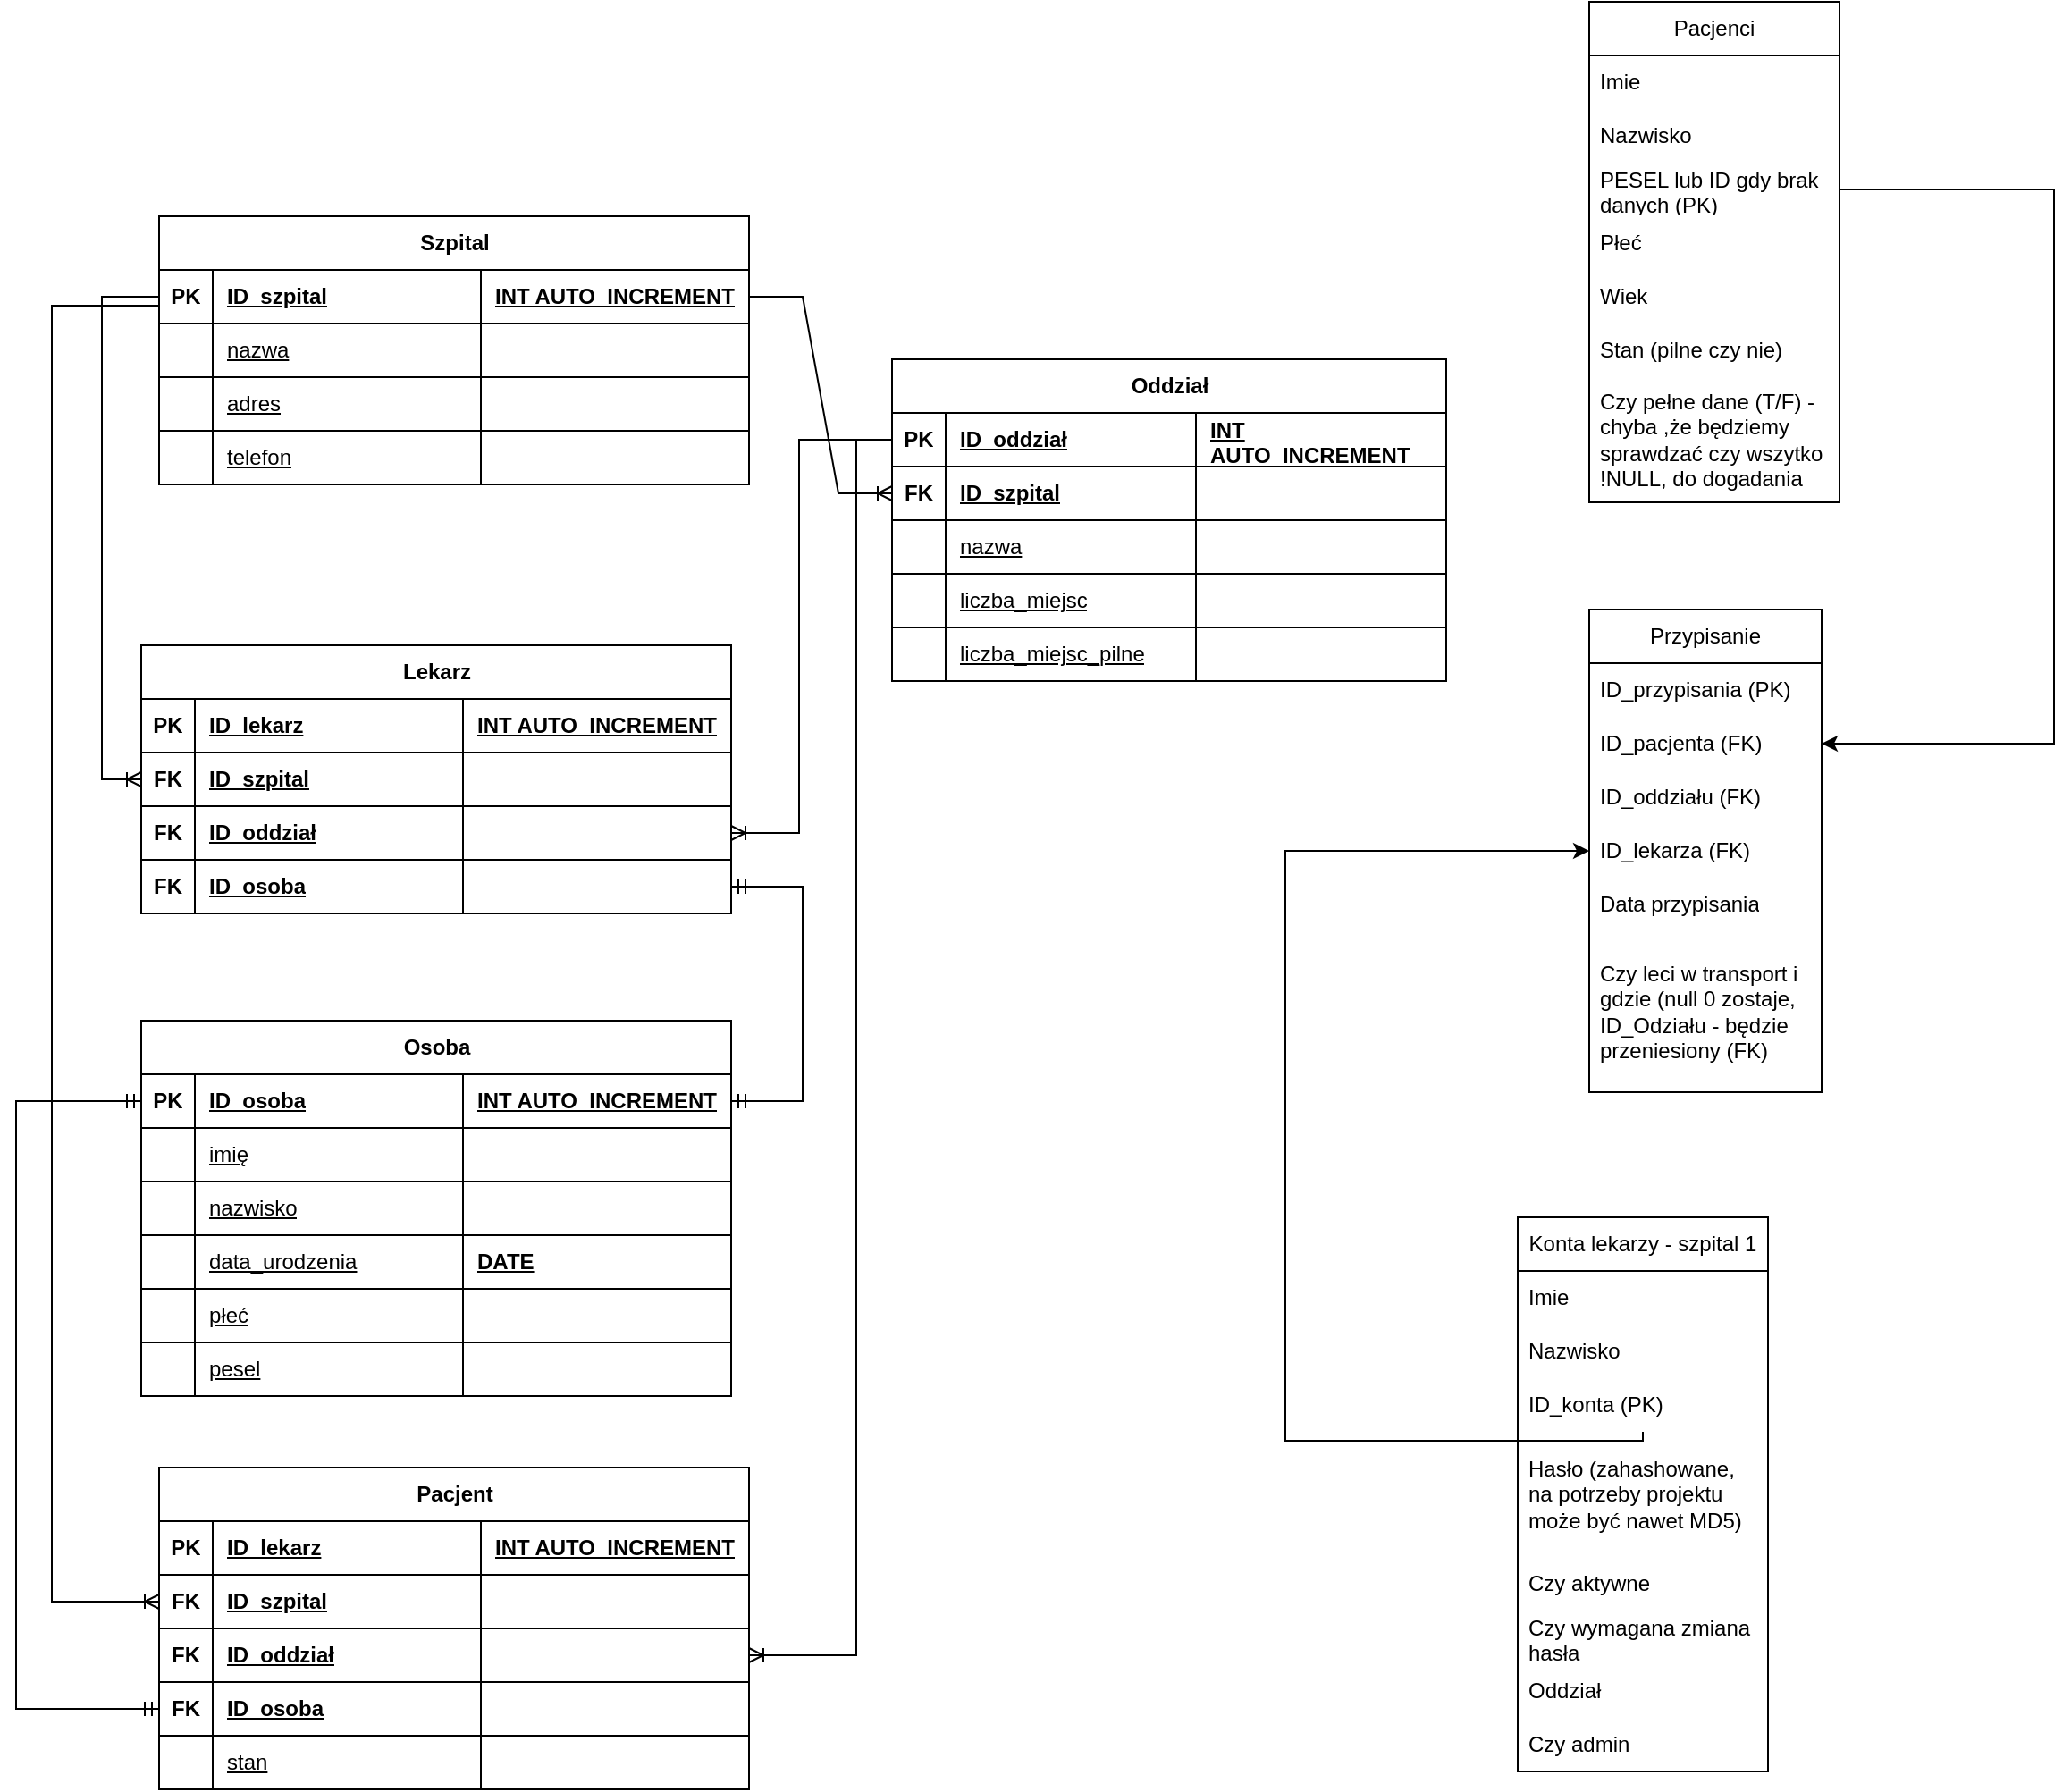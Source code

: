 <mxfile version="26.0.16">
  <diagram id="C5RBs43oDa-KdzZeNtuy" name="Page-1">
    <mxGraphModel dx="1434" dy="831" grid="1" gridSize="10" guides="1" tooltips="1" connect="1" arrows="1" fold="1" page="1" pageScale="1" pageWidth="827" pageHeight="1169" math="0" shadow="0">
      <root>
        <mxCell id="WIyWlLk6GJQsqaUBKTNV-0" />
        <mxCell id="WIyWlLk6GJQsqaUBKTNV-1" parent="WIyWlLk6GJQsqaUBKTNV-0" />
        <mxCell id="dNCaiUZg8tKOGA7s9zPu-47" value="Pacjenci" style="swimlane;fontStyle=0;childLayout=stackLayout;horizontal=1;startSize=30;horizontalStack=0;resizeParent=1;resizeParentMax=0;resizeLast=0;collapsible=1;marginBottom=0;whiteSpace=wrap;html=1;" parent="WIyWlLk6GJQsqaUBKTNV-1" vertex="1">
          <mxGeometry x="1060" y="70" width="140" height="280" as="geometry" />
        </mxCell>
        <mxCell id="dNCaiUZg8tKOGA7s9zPu-48" value="Imie" style="text;strokeColor=none;fillColor=none;align=left;verticalAlign=middle;spacingLeft=4;spacingRight=4;overflow=hidden;points=[[0,0.5],[1,0.5]];portConstraint=eastwest;rotatable=0;whiteSpace=wrap;html=1;" parent="dNCaiUZg8tKOGA7s9zPu-47" vertex="1">
          <mxGeometry y="30" width="140" height="30" as="geometry" />
        </mxCell>
        <mxCell id="dNCaiUZg8tKOGA7s9zPu-49" value="Nazwisko" style="text;strokeColor=none;fillColor=none;align=left;verticalAlign=middle;spacingLeft=4;spacingRight=4;overflow=hidden;points=[[0,0.5],[1,0.5]];portConstraint=eastwest;rotatable=0;whiteSpace=wrap;html=1;" parent="dNCaiUZg8tKOGA7s9zPu-47" vertex="1">
          <mxGeometry y="60" width="140" height="30" as="geometry" />
        </mxCell>
        <mxCell id="dNCaiUZg8tKOGA7s9zPu-50" value="PESEL lub ID gdy brak danych (PK)" style="text;strokeColor=none;fillColor=none;align=left;verticalAlign=middle;spacingLeft=4;spacingRight=4;overflow=hidden;points=[[0,0.5],[1,0.5]];portConstraint=eastwest;rotatable=0;whiteSpace=wrap;html=1;" parent="dNCaiUZg8tKOGA7s9zPu-47" vertex="1">
          <mxGeometry y="90" width="140" height="30" as="geometry" />
        </mxCell>
        <mxCell id="dNCaiUZg8tKOGA7s9zPu-55" value="Płeć" style="text;strokeColor=none;fillColor=none;align=left;verticalAlign=middle;spacingLeft=4;spacingRight=4;overflow=hidden;points=[[0,0.5],[1,0.5]];portConstraint=eastwest;rotatable=0;whiteSpace=wrap;html=1;" parent="dNCaiUZg8tKOGA7s9zPu-47" vertex="1">
          <mxGeometry y="120" width="140" height="30" as="geometry" />
        </mxCell>
        <mxCell id="dNCaiUZg8tKOGA7s9zPu-52" value="Wiek" style="text;strokeColor=none;fillColor=none;align=left;verticalAlign=middle;spacingLeft=4;spacingRight=4;overflow=hidden;points=[[0,0.5],[1,0.5]];portConstraint=eastwest;rotatable=0;whiteSpace=wrap;html=1;" parent="dNCaiUZg8tKOGA7s9zPu-47" vertex="1">
          <mxGeometry y="150" width="140" height="30" as="geometry" />
        </mxCell>
        <mxCell id="dNCaiUZg8tKOGA7s9zPu-51" value="Stan (pilne czy nie)" style="text;strokeColor=none;fillColor=none;align=left;verticalAlign=middle;spacingLeft=4;spacingRight=4;overflow=hidden;points=[[0,0.5],[1,0.5]];portConstraint=eastwest;rotatable=0;whiteSpace=wrap;html=1;" parent="dNCaiUZg8tKOGA7s9zPu-47" vertex="1">
          <mxGeometry y="180" width="140" height="30" as="geometry" />
        </mxCell>
        <mxCell id="dNCaiUZg8tKOGA7s9zPu-57" value="Czy pełne dane (T/F) - chyba ,że będziemy sprawdzać czy wszytko !NULL, do dogadania" style="text;strokeColor=none;fillColor=none;align=left;verticalAlign=middle;spacingLeft=4;spacingRight=4;overflow=hidden;points=[[0,0.5],[1,0.5]];portConstraint=eastwest;rotatable=0;whiteSpace=wrap;html=1;" parent="dNCaiUZg8tKOGA7s9zPu-47" vertex="1">
          <mxGeometry y="210" width="140" height="70" as="geometry" />
        </mxCell>
        <mxCell id="dNCaiUZg8tKOGA7s9zPu-78" value="Konta lekarzy - szpital 1" style="swimlane;fontStyle=0;childLayout=stackLayout;horizontal=1;startSize=30;horizontalStack=0;resizeParent=1;resizeParentMax=0;resizeLast=0;collapsible=1;marginBottom=0;whiteSpace=wrap;html=1;" parent="WIyWlLk6GJQsqaUBKTNV-1" vertex="1">
          <mxGeometry x="1020" y="750" width="140" height="310" as="geometry" />
        </mxCell>
        <mxCell id="dNCaiUZg8tKOGA7s9zPu-79" value="Imie" style="text;strokeColor=none;fillColor=none;align=left;verticalAlign=middle;spacingLeft=4;spacingRight=4;overflow=hidden;points=[[0,0.5],[1,0.5]];portConstraint=eastwest;rotatable=0;whiteSpace=wrap;html=1;" parent="dNCaiUZg8tKOGA7s9zPu-78" vertex="1">
          <mxGeometry y="30" width="140" height="30" as="geometry" />
        </mxCell>
        <mxCell id="dNCaiUZg8tKOGA7s9zPu-80" value="Nazwisko" style="text;strokeColor=none;fillColor=none;align=left;verticalAlign=middle;spacingLeft=4;spacingRight=4;overflow=hidden;points=[[0,0.5],[1,0.5]];portConstraint=eastwest;rotatable=0;whiteSpace=wrap;html=1;" parent="dNCaiUZg8tKOGA7s9zPu-78" vertex="1">
          <mxGeometry y="60" width="140" height="30" as="geometry" />
        </mxCell>
        <mxCell id="dNCaiUZg8tKOGA7s9zPu-81" value="ID_konta (PK)" style="text;strokeColor=none;fillColor=none;align=left;verticalAlign=middle;spacingLeft=4;spacingRight=4;overflow=hidden;points=[[0,0.5],[1,0.5]];portConstraint=eastwest;rotatable=0;whiteSpace=wrap;html=1;" parent="dNCaiUZg8tKOGA7s9zPu-78" vertex="1">
          <mxGeometry y="90" width="140" height="30" as="geometry" />
        </mxCell>
        <mxCell id="dNCaiUZg8tKOGA7s9zPu-82" value="Hasło (zahashowane, na potrzeby projektu może być nawet MD5)" style="text;strokeColor=none;fillColor=none;align=left;verticalAlign=middle;spacingLeft=4;spacingRight=4;overflow=hidden;points=[[0,0.5],[1,0.5]];portConstraint=eastwest;rotatable=0;whiteSpace=wrap;html=1;" parent="dNCaiUZg8tKOGA7s9zPu-78" vertex="1">
          <mxGeometry y="120" width="140" height="70" as="geometry" />
        </mxCell>
        <mxCell id="dNCaiUZg8tKOGA7s9zPu-83" value="Czy aktywne" style="text;strokeColor=none;fillColor=none;align=left;verticalAlign=middle;spacingLeft=4;spacingRight=4;overflow=hidden;points=[[0,0.5],[1,0.5]];portConstraint=eastwest;rotatable=0;whiteSpace=wrap;html=1;" parent="dNCaiUZg8tKOGA7s9zPu-78" vertex="1">
          <mxGeometry y="190" width="140" height="30" as="geometry" />
        </mxCell>
        <mxCell id="dNCaiUZg8tKOGA7s9zPu-84" value="Czy wymagana zmiana hasła" style="text;strokeColor=none;fillColor=none;align=left;verticalAlign=middle;spacingLeft=4;spacingRight=4;overflow=hidden;points=[[0,0.5],[1,0.5]];portConstraint=eastwest;rotatable=0;whiteSpace=wrap;html=1;" parent="dNCaiUZg8tKOGA7s9zPu-78" vertex="1">
          <mxGeometry y="220" width="140" height="30" as="geometry" />
        </mxCell>
        <mxCell id="dNCaiUZg8tKOGA7s9zPu-87" value="Oddział" style="text;strokeColor=none;fillColor=none;align=left;verticalAlign=middle;spacingLeft=4;spacingRight=4;overflow=hidden;points=[[0,0.5],[1,0.5]];portConstraint=eastwest;rotatable=0;whiteSpace=wrap;html=1;" parent="dNCaiUZg8tKOGA7s9zPu-78" vertex="1">
          <mxGeometry y="250" width="140" height="30" as="geometry" />
        </mxCell>
        <mxCell id="dNCaiUZg8tKOGA7s9zPu-85" value="Czy admin" style="text;strokeColor=none;fillColor=none;align=left;verticalAlign=middle;spacingLeft=4;spacingRight=4;overflow=hidden;points=[[0,0.5],[1,0.5]];portConstraint=eastwest;rotatable=0;whiteSpace=wrap;html=1;" parent="dNCaiUZg8tKOGA7s9zPu-78" vertex="1">
          <mxGeometry y="280" width="140" height="30" as="geometry" />
        </mxCell>
        <mxCell id="dNCaiUZg8tKOGA7s9zPu-114" value="Przypisanie" style="swimlane;fontStyle=0;childLayout=stackLayout;horizontal=1;startSize=30;horizontalStack=0;resizeParent=1;resizeParentMax=0;resizeLast=0;collapsible=1;marginBottom=0;whiteSpace=wrap;html=1;" parent="WIyWlLk6GJQsqaUBKTNV-1" vertex="1">
          <mxGeometry x="1060" y="410" width="130" height="270" as="geometry" />
        </mxCell>
        <mxCell id="dNCaiUZg8tKOGA7s9zPu-115" value="ID_przypisania (PK)" style="text;strokeColor=none;fillColor=none;align=left;verticalAlign=middle;spacingLeft=4;spacingRight=4;overflow=hidden;points=[[0,0.5],[1,0.5]];portConstraint=eastwest;rotatable=0;whiteSpace=wrap;html=1;" parent="dNCaiUZg8tKOGA7s9zPu-114" vertex="1">
          <mxGeometry y="30" width="130" height="30" as="geometry" />
        </mxCell>
        <mxCell id="dNCaiUZg8tKOGA7s9zPu-116" value="ID_pacjenta (FK)" style="text;strokeColor=none;fillColor=none;align=left;verticalAlign=middle;spacingLeft=4;spacingRight=4;overflow=hidden;points=[[0,0.5],[1,0.5]];portConstraint=eastwest;rotatable=0;whiteSpace=wrap;html=1;" parent="dNCaiUZg8tKOGA7s9zPu-114" vertex="1">
          <mxGeometry y="60" width="130" height="30" as="geometry" />
        </mxCell>
        <mxCell id="dNCaiUZg8tKOGA7s9zPu-117" value="ID_oddziału (FK)" style="text;strokeColor=none;fillColor=none;align=left;verticalAlign=middle;spacingLeft=4;spacingRight=4;overflow=hidden;points=[[0,0.5],[1,0.5]];portConstraint=eastwest;rotatable=0;whiteSpace=wrap;html=1;" parent="dNCaiUZg8tKOGA7s9zPu-114" vertex="1">
          <mxGeometry y="90" width="130" height="30" as="geometry" />
        </mxCell>
        <mxCell id="dNCaiUZg8tKOGA7s9zPu-120" value="ID_lekarza (FK)" style="text;strokeColor=none;fillColor=none;align=left;verticalAlign=middle;spacingLeft=4;spacingRight=4;overflow=hidden;points=[[0,0.5],[1,0.5]];portConstraint=eastwest;rotatable=0;whiteSpace=wrap;html=1;" parent="dNCaiUZg8tKOGA7s9zPu-114" vertex="1">
          <mxGeometry y="120" width="130" height="30" as="geometry" />
        </mxCell>
        <mxCell id="dNCaiUZg8tKOGA7s9zPu-119" value="Data przypisania" style="text;strokeColor=none;fillColor=none;align=left;verticalAlign=middle;spacingLeft=4;spacingRight=4;overflow=hidden;points=[[0,0.5],[1,0.5]];portConstraint=eastwest;rotatable=0;whiteSpace=wrap;html=1;" parent="dNCaiUZg8tKOGA7s9zPu-114" vertex="1">
          <mxGeometry y="150" width="130" height="30" as="geometry" />
        </mxCell>
        <mxCell id="dNCaiUZg8tKOGA7s9zPu-126" value="Czy leci w transport i gdzie (null 0 zostaje, ID_Odziału - będzie przeniesiony (FK)" style="text;strokeColor=none;fillColor=none;align=left;verticalAlign=middle;spacingLeft=4;spacingRight=4;overflow=hidden;points=[[0,0.5],[1,0.5]];portConstraint=eastwest;rotatable=0;whiteSpace=wrap;html=1;" parent="dNCaiUZg8tKOGA7s9zPu-114" vertex="1">
          <mxGeometry y="180" width="130" height="90" as="geometry" />
        </mxCell>
        <mxCell id="dNCaiUZg8tKOGA7s9zPu-121" style="edgeStyle=orthogonalEdgeStyle;rounded=0;orthogonalLoop=1;jettySize=auto;html=1;entryX=0;entryY=0.5;entryDx=0;entryDy=0;" parent="WIyWlLk6GJQsqaUBKTNV-1" source="dNCaiUZg8tKOGA7s9zPu-81" target="dNCaiUZg8tKOGA7s9zPu-120" edge="1">
          <mxGeometry relative="1" as="geometry">
            <Array as="points">
              <mxPoint x="890" y="875" />
              <mxPoint x="890" y="545" />
            </Array>
          </mxGeometry>
        </mxCell>
        <mxCell id="dNCaiUZg8tKOGA7s9zPu-122" style="edgeStyle=orthogonalEdgeStyle;rounded=0;orthogonalLoop=1;jettySize=auto;html=1;entryX=1;entryY=0.5;entryDx=0;entryDy=0;" parent="WIyWlLk6GJQsqaUBKTNV-1" source="dNCaiUZg8tKOGA7s9zPu-50" target="dNCaiUZg8tKOGA7s9zPu-116" edge="1">
          <mxGeometry relative="1" as="geometry">
            <Array as="points">
              <mxPoint x="1320" y="175" />
              <mxPoint x="1320" y="485" />
            </Array>
          </mxGeometry>
        </mxCell>
        <mxCell id="3Mr5BszmeT0rxBs1yau8-30" value="" style="edgeStyle=entityRelationEdgeStyle;fontSize=12;html=1;endArrow=ERoneToMany;rounded=0;exitX=1;exitY=0.5;exitDx=0;exitDy=0;entryX=0;entryY=0.5;entryDx=0;entryDy=0;" parent="WIyWlLk6GJQsqaUBKTNV-1" source="udCrF2HurgedFsQ4O1JH-205" target="udCrF2HurgedFsQ4O1JH-72" edge="1">
          <mxGeometry width="100" height="100" relative="1" as="geometry">
            <mxPoint x="618" y="-125" as="sourcePoint" />
            <mxPoint x="678" y="120" as="targetPoint" />
            <Array as="points">
              <mxPoint x="648" y="250" />
              <mxPoint x="646" y="210" />
            </Array>
          </mxGeometry>
        </mxCell>
        <mxCell id="udCrF2HurgedFsQ4O1JH-1" value="Szpital" style="shape=table;startSize=30;container=1;collapsible=1;childLayout=tableLayout;fixedRows=1;rowLines=0;fontStyle=1;align=center;resizeLast=1;html=1;" parent="WIyWlLk6GJQsqaUBKTNV-1" vertex="1">
          <mxGeometry x="260" y="190" width="330" height="150" as="geometry" />
        </mxCell>
        <mxCell id="udCrF2HurgedFsQ4O1JH-205" style="shape=tableRow;horizontal=0;startSize=0;swimlaneHead=0;swimlaneBody=0;fillColor=none;collapsible=0;dropTarget=0;points=[[0,0.5],[1,0.5]];portConstraint=eastwest;top=0;left=0;right=0;bottom=1;" parent="udCrF2HurgedFsQ4O1JH-1" vertex="1">
          <mxGeometry y="30" width="330" height="30" as="geometry" />
        </mxCell>
        <mxCell id="udCrF2HurgedFsQ4O1JH-206" value="PK" style="shape=partialRectangle;connectable=0;fillColor=none;top=0;left=0;bottom=0;right=0;fontStyle=1;overflow=hidden;whiteSpace=wrap;html=1;" parent="udCrF2HurgedFsQ4O1JH-205" vertex="1">
          <mxGeometry width="30" height="30" as="geometry">
            <mxRectangle width="30" height="30" as="alternateBounds" />
          </mxGeometry>
        </mxCell>
        <mxCell id="udCrF2HurgedFsQ4O1JH-207" value="ID_szpital" style="shape=partialRectangle;connectable=0;fillColor=none;top=0;left=0;bottom=0;right=0;align=left;spacingLeft=6;fontStyle=5;overflow=hidden;whiteSpace=wrap;html=1;" parent="udCrF2HurgedFsQ4O1JH-205" vertex="1">
          <mxGeometry x="30" width="150" height="30" as="geometry">
            <mxRectangle width="150" height="30" as="alternateBounds" />
          </mxGeometry>
        </mxCell>
        <mxCell id="udCrF2HurgedFsQ4O1JH-215" value="INT AUTO_INCREMENT" style="shape=partialRectangle;connectable=0;fillColor=none;top=0;left=0;bottom=0;right=0;align=left;spacingLeft=6;fontStyle=5;overflow=hidden;whiteSpace=wrap;html=1;" parent="udCrF2HurgedFsQ4O1JH-205" vertex="1">
          <mxGeometry x="180" width="150" height="30" as="geometry">
            <mxRectangle width="150" height="30" as="alternateBounds" />
          </mxGeometry>
        </mxCell>
        <mxCell id="udCrF2HurgedFsQ4O1JH-202" style="shape=tableRow;horizontal=0;startSize=0;swimlaneHead=0;swimlaneBody=0;fillColor=none;collapsible=0;dropTarget=0;points=[[0,0.5],[1,0.5]];portConstraint=eastwest;top=0;left=0;right=0;bottom=1;" parent="udCrF2HurgedFsQ4O1JH-1" vertex="1">
          <mxGeometry y="60" width="330" height="30" as="geometry" />
        </mxCell>
        <mxCell id="udCrF2HurgedFsQ4O1JH-203" style="shape=partialRectangle;connectable=0;fillColor=none;top=0;left=0;bottom=0;right=0;fontStyle=1;overflow=hidden;whiteSpace=wrap;html=1;" parent="udCrF2HurgedFsQ4O1JH-202" vertex="1">
          <mxGeometry width="30" height="30" as="geometry">
            <mxRectangle width="30" height="30" as="alternateBounds" />
          </mxGeometry>
        </mxCell>
        <mxCell id="udCrF2HurgedFsQ4O1JH-204" value="&lt;span style=&quot;font-weight: 400;&quot;&gt;nazwa&lt;/span&gt;" style="shape=partialRectangle;connectable=0;fillColor=none;top=0;left=0;bottom=0;right=0;align=left;spacingLeft=6;fontStyle=5;overflow=hidden;whiteSpace=wrap;html=1;" parent="udCrF2HurgedFsQ4O1JH-202" vertex="1">
          <mxGeometry x="30" width="150" height="30" as="geometry">
            <mxRectangle width="150" height="30" as="alternateBounds" />
          </mxGeometry>
        </mxCell>
        <mxCell id="udCrF2HurgedFsQ4O1JH-216" style="shape=partialRectangle;connectable=0;fillColor=none;top=0;left=0;bottom=0;right=0;align=left;spacingLeft=6;fontStyle=5;overflow=hidden;whiteSpace=wrap;html=1;" parent="udCrF2HurgedFsQ4O1JH-202" vertex="1">
          <mxGeometry x="180" width="150" height="30" as="geometry">
            <mxRectangle width="150" height="30" as="alternateBounds" />
          </mxGeometry>
        </mxCell>
        <mxCell id="udCrF2HurgedFsQ4O1JH-199" style="shape=tableRow;horizontal=0;startSize=0;swimlaneHead=0;swimlaneBody=0;fillColor=none;collapsible=0;dropTarget=0;points=[[0,0.5],[1,0.5]];portConstraint=eastwest;top=0;left=0;right=0;bottom=1;" parent="udCrF2HurgedFsQ4O1JH-1" vertex="1">
          <mxGeometry y="90" width="330" height="30" as="geometry" />
        </mxCell>
        <mxCell id="udCrF2HurgedFsQ4O1JH-200" style="shape=partialRectangle;connectable=0;fillColor=none;top=0;left=0;bottom=0;right=0;fontStyle=1;overflow=hidden;whiteSpace=wrap;html=1;" parent="udCrF2HurgedFsQ4O1JH-199" vertex="1">
          <mxGeometry width="30" height="30" as="geometry">
            <mxRectangle width="30" height="30" as="alternateBounds" />
          </mxGeometry>
        </mxCell>
        <mxCell id="udCrF2HurgedFsQ4O1JH-201" value="&lt;span style=&quot;font-weight: 400;&quot;&gt;adres&lt;/span&gt;" style="shape=partialRectangle;connectable=0;fillColor=none;top=0;left=0;bottom=0;right=0;align=left;spacingLeft=6;fontStyle=5;overflow=hidden;whiteSpace=wrap;html=1;" parent="udCrF2HurgedFsQ4O1JH-199" vertex="1">
          <mxGeometry x="30" width="150" height="30" as="geometry">
            <mxRectangle width="150" height="30" as="alternateBounds" />
          </mxGeometry>
        </mxCell>
        <mxCell id="udCrF2HurgedFsQ4O1JH-217" style="shape=partialRectangle;connectable=0;fillColor=none;top=0;left=0;bottom=0;right=0;align=left;spacingLeft=6;fontStyle=5;overflow=hidden;whiteSpace=wrap;html=1;" parent="udCrF2HurgedFsQ4O1JH-199" vertex="1">
          <mxGeometry x="180" width="150" height="30" as="geometry">
            <mxRectangle width="150" height="30" as="alternateBounds" />
          </mxGeometry>
        </mxCell>
        <mxCell id="udCrF2HurgedFsQ4O1JH-196" style="shape=tableRow;horizontal=0;startSize=0;swimlaneHead=0;swimlaneBody=0;fillColor=none;collapsible=0;dropTarget=0;points=[[0,0.5],[1,0.5]];portConstraint=eastwest;top=0;left=0;right=0;bottom=1;" parent="udCrF2HurgedFsQ4O1JH-1" vertex="1">
          <mxGeometry y="120" width="330" height="30" as="geometry" />
        </mxCell>
        <mxCell id="udCrF2HurgedFsQ4O1JH-197" style="shape=partialRectangle;connectable=0;fillColor=none;top=0;left=0;bottom=0;right=0;fontStyle=1;overflow=hidden;whiteSpace=wrap;html=1;" parent="udCrF2HurgedFsQ4O1JH-196" vertex="1">
          <mxGeometry width="30" height="30" as="geometry">
            <mxRectangle width="30" height="30" as="alternateBounds" />
          </mxGeometry>
        </mxCell>
        <mxCell id="udCrF2HurgedFsQ4O1JH-198" value="&lt;span style=&quot;font-weight: 400;&quot;&gt;telefon&lt;/span&gt;" style="shape=partialRectangle;connectable=0;fillColor=none;top=0;left=0;bottom=0;right=0;align=left;spacingLeft=6;fontStyle=5;overflow=hidden;whiteSpace=wrap;html=1;" parent="udCrF2HurgedFsQ4O1JH-196" vertex="1">
          <mxGeometry x="30" width="150" height="30" as="geometry">
            <mxRectangle width="150" height="30" as="alternateBounds" />
          </mxGeometry>
        </mxCell>
        <mxCell id="udCrF2HurgedFsQ4O1JH-218" style="shape=partialRectangle;connectable=0;fillColor=none;top=0;left=0;bottom=0;right=0;align=left;spacingLeft=6;fontStyle=5;overflow=hidden;whiteSpace=wrap;html=1;" parent="udCrF2HurgedFsQ4O1JH-196" vertex="1">
          <mxGeometry x="180" width="150" height="30" as="geometry">
            <mxRectangle width="150" height="30" as="alternateBounds" />
          </mxGeometry>
        </mxCell>
        <mxCell id="udCrF2HurgedFsQ4O1JH-27" value="Lekarz" style="shape=table;startSize=30;container=1;collapsible=1;childLayout=tableLayout;fixedRows=1;rowLines=0;fontStyle=1;align=center;resizeLast=1;html=1;" parent="WIyWlLk6GJQsqaUBKTNV-1" vertex="1">
          <mxGeometry x="250" y="430" width="330" height="150" as="geometry" />
        </mxCell>
        <mxCell id="udCrF2HurgedFsQ4O1JH-175" style="shape=tableRow;horizontal=0;startSize=0;swimlaneHead=0;swimlaneBody=0;fillColor=none;collapsible=0;dropTarget=0;points=[[0,0.5],[1,0.5]];portConstraint=eastwest;top=0;left=0;right=0;bottom=1;" parent="udCrF2HurgedFsQ4O1JH-27" vertex="1">
          <mxGeometry y="30" width="330" height="30" as="geometry" />
        </mxCell>
        <mxCell id="udCrF2HurgedFsQ4O1JH-176" value="PK" style="shape=partialRectangle;connectable=0;fillColor=none;top=0;left=0;bottom=0;right=0;fontStyle=1;overflow=hidden;whiteSpace=wrap;html=1;" parent="udCrF2HurgedFsQ4O1JH-175" vertex="1">
          <mxGeometry width="30" height="30" as="geometry">
            <mxRectangle width="30" height="30" as="alternateBounds" />
          </mxGeometry>
        </mxCell>
        <mxCell id="udCrF2HurgedFsQ4O1JH-177" value="ID_lekarz" style="shape=partialRectangle;connectable=0;fillColor=none;top=0;left=0;bottom=0;right=0;align=left;spacingLeft=6;fontStyle=5;overflow=hidden;whiteSpace=wrap;html=1;" parent="udCrF2HurgedFsQ4O1JH-175" vertex="1">
          <mxGeometry x="30" width="150" height="30" as="geometry">
            <mxRectangle width="150" height="30" as="alternateBounds" />
          </mxGeometry>
        </mxCell>
        <mxCell id="udCrF2HurgedFsQ4O1JH-219" value="INT AUTO_INCREMENT" style="shape=partialRectangle;connectable=0;fillColor=none;top=0;left=0;bottom=0;right=0;align=left;spacingLeft=6;fontStyle=5;overflow=hidden;whiteSpace=wrap;html=1;" parent="udCrF2HurgedFsQ4O1JH-175" vertex="1">
          <mxGeometry x="180" width="150" height="30" as="geometry">
            <mxRectangle width="150" height="30" as="alternateBounds" />
          </mxGeometry>
        </mxCell>
        <mxCell id="udCrF2HurgedFsQ4O1JH-169" style="shape=tableRow;horizontal=0;startSize=0;swimlaneHead=0;swimlaneBody=0;fillColor=none;collapsible=0;dropTarget=0;points=[[0,0.5],[1,0.5]];portConstraint=eastwest;top=0;left=0;right=0;bottom=1;" parent="udCrF2HurgedFsQ4O1JH-27" vertex="1">
          <mxGeometry y="60" width="330" height="30" as="geometry" />
        </mxCell>
        <mxCell id="udCrF2HurgedFsQ4O1JH-170" value="FK" style="shape=partialRectangle;connectable=0;fillColor=none;top=0;left=0;bottom=0;right=0;fontStyle=1;overflow=hidden;whiteSpace=wrap;html=1;" parent="udCrF2HurgedFsQ4O1JH-169" vertex="1">
          <mxGeometry width="30" height="30" as="geometry">
            <mxRectangle width="30" height="30" as="alternateBounds" />
          </mxGeometry>
        </mxCell>
        <mxCell id="udCrF2HurgedFsQ4O1JH-171" value="ID_szpital" style="shape=partialRectangle;connectable=0;fillColor=none;top=0;left=0;bottom=0;right=0;align=left;spacingLeft=6;fontStyle=5;overflow=hidden;whiteSpace=wrap;html=1;" parent="udCrF2HurgedFsQ4O1JH-169" vertex="1">
          <mxGeometry x="30" width="150" height="30" as="geometry">
            <mxRectangle width="150" height="30" as="alternateBounds" />
          </mxGeometry>
        </mxCell>
        <mxCell id="udCrF2HurgedFsQ4O1JH-220" value="" style="shape=partialRectangle;connectable=0;fillColor=none;top=0;left=0;bottom=0;right=0;align=left;spacingLeft=6;fontStyle=5;overflow=hidden;whiteSpace=wrap;html=1;" parent="udCrF2HurgedFsQ4O1JH-169" vertex="1">
          <mxGeometry x="180" width="150" height="30" as="geometry">
            <mxRectangle width="150" height="30" as="alternateBounds" />
          </mxGeometry>
        </mxCell>
        <mxCell id="udCrF2HurgedFsQ4O1JH-166" style="shape=tableRow;horizontal=0;startSize=0;swimlaneHead=0;swimlaneBody=0;fillColor=none;collapsible=0;dropTarget=0;points=[[0,0.5],[1,0.5]];portConstraint=eastwest;top=0;left=0;right=0;bottom=1;" parent="udCrF2HurgedFsQ4O1JH-27" vertex="1">
          <mxGeometry y="90" width="330" height="30" as="geometry" />
        </mxCell>
        <mxCell id="udCrF2HurgedFsQ4O1JH-167" value="FK" style="shape=partialRectangle;connectable=0;fillColor=none;top=0;left=0;bottom=0;right=0;fontStyle=1;overflow=hidden;whiteSpace=wrap;html=1;" parent="udCrF2HurgedFsQ4O1JH-166" vertex="1">
          <mxGeometry width="30" height="30" as="geometry">
            <mxRectangle width="30" height="30" as="alternateBounds" />
          </mxGeometry>
        </mxCell>
        <mxCell id="udCrF2HurgedFsQ4O1JH-168" value="ID_oddział" style="shape=partialRectangle;connectable=0;fillColor=none;top=0;left=0;bottom=0;right=0;align=left;spacingLeft=6;fontStyle=5;overflow=hidden;whiteSpace=wrap;html=1;" parent="udCrF2HurgedFsQ4O1JH-166" vertex="1">
          <mxGeometry x="30" width="150" height="30" as="geometry">
            <mxRectangle width="150" height="30" as="alternateBounds" />
          </mxGeometry>
        </mxCell>
        <mxCell id="udCrF2HurgedFsQ4O1JH-221" value="" style="shape=partialRectangle;connectable=0;fillColor=none;top=0;left=0;bottom=0;right=0;align=left;spacingLeft=6;fontStyle=5;overflow=hidden;whiteSpace=wrap;html=1;" parent="udCrF2HurgedFsQ4O1JH-166" vertex="1">
          <mxGeometry x="180" width="150" height="30" as="geometry">
            <mxRectangle width="150" height="30" as="alternateBounds" />
          </mxGeometry>
        </mxCell>
        <mxCell id="udCrF2HurgedFsQ4O1JH-190" style="shape=tableRow;horizontal=0;startSize=0;swimlaneHead=0;swimlaneBody=0;fillColor=none;collapsible=0;dropTarget=0;points=[[0,0.5],[1,0.5]];portConstraint=eastwest;top=0;left=0;right=0;bottom=1;" parent="udCrF2HurgedFsQ4O1JH-27" vertex="1">
          <mxGeometry y="120" width="330" height="30" as="geometry" />
        </mxCell>
        <mxCell id="udCrF2HurgedFsQ4O1JH-191" value="FK" style="shape=partialRectangle;connectable=0;fillColor=none;top=0;left=0;bottom=0;right=0;fontStyle=1;overflow=hidden;whiteSpace=wrap;html=1;" parent="udCrF2HurgedFsQ4O1JH-190" vertex="1">
          <mxGeometry width="30" height="30" as="geometry">
            <mxRectangle width="30" height="30" as="alternateBounds" />
          </mxGeometry>
        </mxCell>
        <mxCell id="udCrF2HurgedFsQ4O1JH-192" value="ID_osoba" style="shape=partialRectangle;connectable=0;fillColor=none;top=0;left=0;bottom=0;right=0;align=left;spacingLeft=6;fontStyle=5;overflow=hidden;whiteSpace=wrap;html=1;" parent="udCrF2HurgedFsQ4O1JH-190" vertex="1">
          <mxGeometry x="30" width="150" height="30" as="geometry">
            <mxRectangle width="150" height="30" as="alternateBounds" />
          </mxGeometry>
        </mxCell>
        <mxCell id="udCrF2HurgedFsQ4O1JH-222" style="shape=partialRectangle;connectable=0;fillColor=none;top=0;left=0;bottom=0;right=0;align=left;spacingLeft=6;fontStyle=5;overflow=hidden;whiteSpace=wrap;html=1;" parent="udCrF2HurgedFsQ4O1JH-190" vertex="1">
          <mxGeometry x="180" width="150" height="30" as="geometry">
            <mxRectangle width="150" height="30" as="alternateBounds" />
          </mxGeometry>
        </mxCell>
        <mxCell id="3Mr5BszmeT0rxBs1yau8-45" value="Oddział" style="shape=table;startSize=30;container=1;collapsible=1;childLayout=tableLayout;fixedRows=1;rowLines=0;fontStyle=1;align=center;resizeLast=1;html=1;" parent="WIyWlLk6GJQsqaUBKTNV-1" vertex="1">
          <mxGeometry x="670" y="270" width="310" height="180" as="geometry" />
        </mxCell>
        <mxCell id="3Mr5BszmeT0rxBs1yau8-46" value="" style="shape=tableRow;horizontal=0;startSize=0;swimlaneHead=0;swimlaneBody=0;fillColor=none;collapsible=0;dropTarget=0;points=[[0,0.5],[1,0.5]];portConstraint=eastwest;top=0;left=0;right=0;bottom=1;" parent="3Mr5BszmeT0rxBs1yau8-45" vertex="1">
          <mxGeometry y="30" width="310" height="30" as="geometry" />
        </mxCell>
        <mxCell id="3Mr5BszmeT0rxBs1yau8-47" value="PK" style="shape=partialRectangle;connectable=0;fillColor=none;top=0;left=0;bottom=0;right=0;fontStyle=1;overflow=hidden;whiteSpace=wrap;html=1;" parent="3Mr5BszmeT0rxBs1yau8-46" vertex="1">
          <mxGeometry width="30" height="30" as="geometry">
            <mxRectangle width="30" height="30" as="alternateBounds" />
          </mxGeometry>
        </mxCell>
        <mxCell id="3Mr5BszmeT0rxBs1yau8-48" value="ID_oddział" style="shape=partialRectangle;connectable=0;fillColor=none;top=0;left=0;bottom=0;right=0;align=left;spacingLeft=6;fontStyle=5;overflow=hidden;whiteSpace=wrap;html=1;" parent="3Mr5BszmeT0rxBs1yau8-46" vertex="1">
          <mxGeometry x="30" width="140" height="30" as="geometry">
            <mxRectangle width="140" height="30" as="alternateBounds" />
          </mxGeometry>
        </mxCell>
        <mxCell id="udCrF2HurgedFsQ4O1JH-224" value="INT AUTO_INCREMENT" style="shape=partialRectangle;connectable=0;fillColor=none;top=0;left=0;bottom=0;right=0;align=left;spacingLeft=6;fontStyle=5;overflow=hidden;whiteSpace=wrap;html=1;" parent="3Mr5BszmeT0rxBs1yau8-46" vertex="1">
          <mxGeometry x="170" width="140" height="30" as="geometry">
            <mxRectangle width="140" height="30" as="alternateBounds" />
          </mxGeometry>
        </mxCell>
        <mxCell id="udCrF2HurgedFsQ4O1JH-72" style="shape=tableRow;horizontal=0;startSize=0;swimlaneHead=0;swimlaneBody=0;fillColor=none;collapsible=0;dropTarget=0;points=[[0,0.5],[1,0.5]];portConstraint=eastwest;top=0;left=0;right=0;bottom=1;" parent="3Mr5BszmeT0rxBs1yau8-45" vertex="1">
          <mxGeometry y="60" width="310" height="30" as="geometry" />
        </mxCell>
        <mxCell id="udCrF2HurgedFsQ4O1JH-73" value="FK" style="shape=partialRectangle;connectable=0;fillColor=none;top=0;left=0;bottom=0;right=0;fontStyle=1;overflow=hidden;whiteSpace=wrap;html=1;" parent="udCrF2HurgedFsQ4O1JH-72" vertex="1">
          <mxGeometry width="30" height="30" as="geometry">
            <mxRectangle width="30" height="30" as="alternateBounds" />
          </mxGeometry>
        </mxCell>
        <mxCell id="udCrF2HurgedFsQ4O1JH-74" value="ID_szpital" style="shape=partialRectangle;connectable=0;fillColor=none;top=0;left=0;bottom=0;right=0;align=left;spacingLeft=6;fontStyle=5;overflow=hidden;whiteSpace=wrap;html=1;" parent="udCrF2HurgedFsQ4O1JH-72" vertex="1">
          <mxGeometry x="30" width="140" height="30" as="geometry">
            <mxRectangle width="140" height="30" as="alternateBounds" />
          </mxGeometry>
        </mxCell>
        <mxCell id="udCrF2HurgedFsQ4O1JH-225" value="" style="shape=partialRectangle;connectable=0;fillColor=none;top=0;left=0;bottom=0;right=0;align=left;spacingLeft=6;fontStyle=5;overflow=hidden;whiteSpace=wrap;html=1;" parent="udCrF2HurgedFsQ4O1JH-72" vertex="1">
          <mxGeometry x="170" width="140" height="30" as="geometry">
            <mxRectangle width="140" height="30" as="alternateBounds" />
          </mxGeometry>
        </mxCell>
        <mxCell id="udCrF2HurgedFsQ4O1JH-75" style="shape=tableRow;horizontal=0;startSize=0;swimlaneHead=0;swimlaneBody=0;fillColor=none;collapsible=0;dropTarget=0;points=[[0,0.5],[1,0.5]];portConstraint=eastwest;top=0;left=0;right=0;bottom=1;" parent="3Mr5BszmeT0rxBs1yau8-45" vertex="1">
          <mxGeometry y="90" width="310" height="30" as="geometry" />
        </mxCell>
        <mxCell id="udCrF2HurgedFsQ4O1JH-76" style="shape=partialRectangle;connectable=0;fillColor=none;top=0;left=0;bottom=0;right=0;fontStyle=1;overflow=hidden;whiteSpace=wrap;html=1;" parent="udCrF2HurgedFsQ4O1JH-75" vertex="1">
          <mxGeometry width="30" height="30" as="geometry">
            <mxRectangle width="30" height="30" as="alternateBounds" />
          </mxGeometry>
        </mxCell>
        <mxCell id="udCrF2HurgedFsQ4O1JH-77" value="&lt;span style=&quot;font-weight: 400;&quot;&gt;nazwa&lt;/span&gt;" style="shape=partialRectangle;connectable=0;fillColor=none;top=0;left=0;bottom=0;right=0;align=left;spacingLeft=6;fontStyle=5;overflow=hidden;whiteSpace=wrap;html=1;" parent="udCrF2HurgedFsQ4O1JH-75" vertex="1">
          <mxGeometry x="30" width="140" height="30" as="geometry">
            <mxRectangle width="140" height="30" as="alternateBounds" />
          </mxGeometry>
        </mxCell>
        <mxCell id="udCrF2HurgedFsQ4O1JH-226" style="shape=partialRectangle;connectable=0;fillColor=none;top=0;left=0;bottom=0;right=0;align=left;spacingLeft=6;fontStyle=5;overflow=hidden;whiteSpace=wrap;html=1;" parent="udCrF2HurgedFsQ4O1JH-75" vertex="1">
          <mxGeometry x="170" width="140" height="30" as="geometry">
            <mxRectangle width="140" height="30" as="alternateBounds" />
          </mxGeometry>
        </mxCell>
        <mxCell id="udCrF2HurgedFsQ4O1JH-78" style="shape=tableRow;horizontal=0;startSize=0;swimlaneHead=0;swimlaneBody=0;fillColor=none;collapsible=0;dropTarget=0;points=[[0,0.5],[1,0.5]];portConstraint=eastwest;top=0;left=0;right=0;bottom=1;" parent="3Mr5BszmeT0rxBs1yau8-45" vertex="1">
          <mxGeometry y="120" width="310" height="30" as="geometry" />
        </mxCell>
        <mxCell id="udCrF2HurgedFsQ4O1JH-79" style="shape=partialRectangle;connectable=0;fillColor=none;top=0;left=0;bottom=0;right=0;fontStyle=1;overflow=hidden;whiteSpace=wrap;html=1;" parent="udCrF2HurgedFsQ4O1JH-78" vertex="1">
          <mxGeometry width="30" height="30" as="geometry">
            <mxRectangle width="30" height="30" as="alternateBounds" />
          </mxGeometry>
        </mxCell>
        <mxCell id="udCrF2HurgedFsQ4O1JH-80" value="&lt;span style=&quot;font-weight: 400;&quot;&gt;liczba_miejsc&lt;/span&gt;" style="shape=partialRectangle;connectable=0;fillColor=none;top=0;left=0;bottom=0;right=0;align=left;spacingLeft=6;fontStyle=5;overflow=hidden;whiteSpace=wrap;html=1;" parent="udCrF2HurgedFsQ4O1JH-78" vertex="1">
          <mxGeometry x="30" width="140" height="30" as="geometry">
            <mxRectangle width="140" height="30" as="alternateBounds" />
          </mxGeometry>
        </mxCell>
        <mxCell id="udCrF2HurgedFsQ4O1JH-227" style="shape=partialRectangle;connectable=0;fillColor=none;top=0;left=0;bottom=0;right=0;align=left;spacingLeft=6;fontStyle=5;overflow=hidden;whiteSpace=wrap;html=1;" parent="udCrF2HurgedFsQ4O1JH-78" vertex="1">
          <mxGeometry x="170" width="140" height="30" as="geometry">
            <mxRectangle width="140" height="30" as="alternateBounds" />
          </mxGeometry>
        </mxCell>
        <mxCell id="udCrF2HurgedFsQ4O1JH-81" style="shape=tableRow;horizontal=0;startSize=0;swimlaneHead=0;swimlaneBody=0;fillColor=none;collapsible=0;dropTarget=0;points=[[0,0.5],[1,0.5]];portConstraint=eastwest;top=0;left=0;right=0;bottom=1;" parent="3Mr5BszmeT0rxBs1yau8-45" vertex="1">
          <mxGeometry y="150" width="310" height="30" as="geometry" />
        </mxCell>
        <mxCell id="udCrF2HurgedFsQ4O1JH-82" style="shape=partialRectangle;connectable=0;fillColor=none;top=0;left=0;bottom=0;right=0;fontStyle=1;overflow=hidden;whiteSpace=wrap;html=1;" parent="udCrF2HurgedFsQ4O1JH-81" vertex="1">
          <mxGeometry width="30" height="30" as="geometry">
            <mxRectangle width="30" height="30" as="alternateBounds" />
          </mxGeometry>
        </mxCell>
        <mxCell id="udCrF2HurgedFsQ4O1JH-83" value="&lt;span style=&quot;font-weight: 400;&quot;&gt;liczba_miejsc_pilne&lt;/span&gt;" style="shape=partialRectangle;connectable=0;fillColor=none;top=0;left=0;bottom=0;right=0;align=left;spacingLeft=6;fontStyle=5;overflow=hidden;whiteSpace=wrap;html=1;" parent="udCrF2HurgedFsQ4O1JH-81" vertex="1">
          <mxGeometry x="30" width="140" height="30" as="geometry">
            <mxRectangle width="140" height="30" as="alternateBounds" />
          </mxGeometry>
        </mxCell>
        <mxCell id="udCrF2HurgedFsQ4O1JH-228" style="shape=partialRectangle;connectable=0;fillColor=none;top=0;left=0;bottom=0;right=0;align=left;spacingLeft=6;fontStyle=5;overflow=hidden;whiteSpace=wrap;html=1;" parent="udCrF2HurgedFsQ4O1JH-81" vertex="1">
          <mxGeometry x="170" width="140" height="30" as="geometry">
            <mxRectangle width="140" height="30" as="alternateBounds" />
          </mxGeometry>
        </mxCell>
        <mxCell id="udCrF2HurgedFsQ4O1JH-209" value="" style="edgeStyle=orthogonalEdgeStyle;fontSize=12;html=1;endArrow=ERoneToMany;rounded=0;entryX=0;entryY=0.5;entryDx=0;entryDy=0;exitX=0;exitY=0.5;exitDx=0;exitDy=0;" parent="WIyWlLk6GJQsqaUBKTNV-1" source="udCrF2HurgedFsQ4O1JH-205" target="udCrF2HurgedFsQ4O1JH-169" edge="1">
          <mxGeometry width="100" height="100" relative="1" as="geometry">
            <mxPoint x="258" y="220" as="sourcePoint" />
            <mxPoint x="258" y="510" as="targetPoint" />
            <Array as="points">
              <mxPoint x="228" y="235" />
              <mxPoint x="228" y="505" />
            </Array>
          </mxGeometry>
        </mxCell>
        <mxCell id="udCrF2HurgedFsQ4O1JH-210" value="" style="edgeStyle=orthogonalEdgeStyle;fontSize=12;html=1;endArrow=ERoneToMany;rounded=0;entryX=1;entryY=0.5;entryDx=0;entryDy=0;exitX=0;exitY=0.5;exitDx=0;exitDy=0;" parent="WIyWlLk6GJQsqaUBKTNV-1" source="3Mr5BszmeT0rxBs1yau8-46" target="udCrF2HurgedFsQ4O1JH-166" edge="1">
          <mxGeometry width="100" height="100" relative="1" as="geometry">
            <mxPoint x="638" y="270" as="sourcePoint" />
            <mxPoint x="548" y="535" as="targetPoint" />
            <Array as="points">
              <mxPoint x="618" y="315" />
              <mxPoint x="618" y="535" />
            </Array>
          </mxGeometry>
        </mxCell>
        <mxCell id="udCrF2HurgedFsQ4O1JH-233" value="Pacjent" style="shape=table;startSize=30;container=1;collapsible=1;childLayout=tableLayout;fixedRows=1;rowLines=0;fontStyle=1;align=center;resizeLast=1;html=1;" parent="WIyWlLk6GJQsqaUBKTNV-1" vertex="1">
          <mxGeometry x="260" y="890" width="330" height="180" as="geometry" />
        </mxCell>
        <mxCell id="udCrF2HurgedFsQ4O1JH-234" style="shape=tableRow;horizontal=0;startSize=0;swimlaneHead=0;swimlaneBody=0;fillColor=none;collapsible=0;dropTarget=0;points=[[0,0.5],[1,0.5]];portConstraint=eastwest;top=0;left=0;right=0;bottom=1;" parent="udCrF2HurgedFsQ4O1JH-233" vertex="1">
          <mxGeometry y="30" width="330" height="30" as="geometry" />
        </mxCell>
        <mxCell id="udCrF2HurgedFsQ4O1JH-235" value="PK" style="shape=partialRectangle;connectable=0;fillColor=none;top=0;left=0;bottom=0;right=0;fontStyle=1;overflow=hidden;whiteSpace=wrap;html=1;" parent="udCrF2HurgedFsQ4O1JH-234" vertex="1">
          <mxGeometry width="30" height="30" as="geometry">
            <mxRectangle width="30" height="30" as="alternateBounds" />
          </mxGeometry>
        </mxCell>
        <mxCell id="udCrF2HurgedFsQ4O1JH-236" value="ID_lekarz" style="shape=partialRectangle;connectable=0;fillColor=none;top=0;left=0;bottom=0;right=0;align=left;spacingLeft=6;fontStyle=5;overflow=hidden;whiteSpace=wrap;html=1;" parent="udCrF2HurgedFsQ4O1JH-234" vertex="1">
          <mxGeometry x="30" width="150" height="30" as="geometry">
            <mxRectangle width="150" height="30" as="alternateBounds" />
          </mxGeometry>
        </mxCell>
        <mxCell id="udCrF2HurgedFsQ4O1JH-237" value="INT AUTO_INCREMENT" style="shape=partialRectangle;connectable=0;fillColor=none;top=0;left=0;bottom=0;right=0;align=left;spacingLeft=6;fontStyle=5;overflow=hidden;whiteSpace=wrap;html=1;" parent="udCrF2HurgedFsQ4O1JH-234" vertex="1">
          <mxGeometry x="180" width="150" height="30" as="geometry">
            <mxRectangle width="150" height="30" as="alternateBounds" />
          </mxGeometry>
        </mxCell>
        <mxCell id="udCrF2HurgedFsQ4O1JH-238" style="shape=tableRow;horizontal=0;startSize=0;swimlaneHead=0;swimlaneBody=0;fillColor=none;collapsible=0;dropTarget=0;points=[[0,0.5],[1,0.5]];portConstraint=eastwest;top=0;left=0;right=0;bottom=1;" parent="udCrF2HurgedFsQ4O1JH-233" vertex="1">
          <mxGeometry y="60" width="330" height="30" as="geometry" />
        </mxCell>
        <mxCell id="udCrF2HurgedFsQ4O1JH-239" value="FK" style="shape=partialRectangle;connectable=0;fillColor=none;top=0;left=0;bottom=0;right=0;fontStyle=1;overflow=hidden;whiteSpace=wrap;html=1;" parent="udCrF2HurgedFsQ4O1JH-238" vertex="1">
          <mxGeometry width="30" height="30" as="geometry">
            <mxRectangle width="30" height="30" as="alternateBounds" />
          </mxGeometry>
        </mxCell>
        <mxCell id="udCrF2HurgedFsQ4O1JH-240" value="ID_szpital" style="shape=partialRectangle;connectable=0;fillColor=none;top=0;left=0;bottom=0;right=0;align=left;spacingLeft=6;fontStyle=5;overflow=hidden;whiteSpace=wrap;html=1;" parent="udCrF2HurgedFsQ4O1JH-238" vertex="1">
          <mxGeometry x="30" width="150" height="30" as="geometry">
            <mxRectangle width="150" height="30" as="alternateBounds" />
          </mxGeometry>
        </mxCell>
        <mxCell id="udCrF2HurgedFsQ4O1JH-241" value="" style="shape=partialRectangle;connectable=0;fillColor=none;top=0;left=0;bottom=0;right=0;align=left;spacingLeft=6;fontStyle=5;overflow=hidden;whiteSpace=wrap;html=1;" parent="udCrF2HurgedFsQ4O1JH-238" vertex="1">
          <mxGeometry x="180" width="150" height="30" as="geometry">
            <mxRectangle width="150" height="30" as="alternateBounds" />
          </mxGeometry>
        </mxCell>
        <mxCell id="udCrF2HurgedFsQ4O1JH-242" style="shape=tableRow;horizontal=0;startSize=0;swimlaneHead=0;swimlaneBody=0;fillColor=none;collapsible=0;dropTarget=0;points=[[0,0.5],[1,0.5]];portConstraint=eastwest;top=0;left=0;right=0;bottom=1;" parent="udCrF2HurgedFsQ4O1JH-233" vertex="1">
          <mxGeometry y="90" width="330" height="30" as="geometry" />
        </mxCell>
        <mxCell id="udCrF2HurgedFsQ4O1JH-243" value="FK" style="shape=partialRectangle;connectable=0;fillColor=none;top=0;left=0;bottom=0;right=0;fontStyle=1;overflow=hidden;whiteSpace=wrap;html=1;" parent="udCrF2HurgedFsQ4O1JH-242" vertex="1">
          <mxGeometry width="30" height="30" as="geometry">
            <mxRectangle width="30" height="30" as="alternateBounds" />
          </mxGeometry>
        </mxCell>
        <mxCell id="udCrF2HurgedFsQ4O1JH-244" value="ID_oddział" style="shape=partialRectangle;connectable=0;fillColor=none;top=0;left=0;bottom=0;right=0;align=left;spacingLeft=6;fontStyle=5;overflow=hidden;whiteSpace=wrap;html=1;" parent="udCrF2HurgedFsQ4O1JH-242" vertex="1">
          <mxGeometry x="30" width="150" height="30" as="geometry">
            <mxRectangle width="150" height="30" as="alternateBounds" />
          </mxGeometry>
        </mxCell>
        <mxCell id="udCrF2HurgedFsQ4O1JH-245" value="" style="shape=partialRectangle;connectable=0;fillColor=none;top=0;left=0;bottom=0;right=0;align=left;spacingLeft=6;fontStyle=5;overflow=hidden;whiteSpace=wrap;html=1;" parent="udCrF2HurgedFsQ4O1JH-242" vertex="1">
          <mxGeometry x="180" width="150" height="30" as="geometry">
            <mxRectangle width="150" height="30" as="alternateBounds" />
          </mxGeometry>
        </mxCell>
        <mxCell id="udCrF2HurgedFsQ4O1JH-246" style="shape=tableRow;horizontal=0;startSize=0;swimlaneHead=0;swimlaneBody=0;fillColor=none;collapsible=0;dropTarget=0;points=[[0,0.5],[1,0.5]];portConstraint=eastwest;top=0;left=0;right=0;bottom=1;" parent="udCrF2HurgedFsQ4O1JH-233" vertex="1">
          <mxGeometry y="120" width="330" height="30" as="geometry" />
        </mxCell>
        <mxCell id="udCrF2HurgedFsQ4O1JH-247" value="FK" style="shape=partialRectangle;connectable=0;fillColor=none;top=0;left=0;bottom=0;right=0;fontStyle=1;overflow=hidden;whiteSpace=wrap;html=1;" parent="udCrF2HurgedFsQ4O1JH-246" vertex="1">
          <mxGeometry width="30" height="30" as="geometry">
            <mxRectangle width="30" height="30" as="alternateBounds" />
          </mxGeometry>
        </mxCell>
        <mxCell id="udCrF2HurgedFsQ4O1JH-248" value="ID_osoba" style="shape=partialRectangle;connectable=0;fillColor=none;top=0;left=0;bottom=0;right=0;align=left;spacingLeft=6;fontStyle=5;overflow=hidden;whiteSpace=wrap;html=1;" parent="udCrF2HurgedFsQ4O1JH-246" vertex="1">
          <mxGeometry x="30" width="150" height="30" as="geometry">
            <mxRectangle width="150" height="30" as="alternateBounds" />
          </mxGeometry>
        </mxCell>
        <mxCell id="udCrF2HurgedFsQ4O1JH-249" style="shape=partialRectangle;connectable=0;fillColor=none;top=0;left=0;bottom=0;right=0;align=left;spacingLeft=6;fontStyle=5;overflow=hidden;whiteSpace=wrap;html=1;" parent="udCrF2HurgedFsQ4O1JH-246" vertex="1">
          <mxGeometry x="180" width="150" height="30" as="geometry">
            <mxRectangle width="150" height="30" as="alternateBounds" />
          </mxGeometry>
        </mxCell>
        <mxCell id="udCrF2HurgedFsQ4O1JH-250" style="shape=tableRow;horizontal=0;startSize=0;swimlaneHead=0;swimlaneBody=0;fillColor=none;collapsible=0;dropTarget=0;points=[[0,0.5],[1,0.5]];portConstraint=eastwest;top=0;left=0;right=0;bottom=1;" parent="udCrF2HurgedFsQ4O1JH-233" vertex="1">
          <mxGeometry y="150" width="330" height="30" as="geometry" />
        </mxCell>
        <mxCell id="udCrF2HurgedFsQ4O1JH-251" style="shape=partialRectangle;connectable=0;fillColor=none;top=0;left=0;bottom=0;right=0;fontStyle=1;overflow=hidden;whiteSpace=wrap;html=1;" parent="udCrF2HurgedFsQ4O1JH-250" vertex="1">
          <mxGeometry width="30" height="30" as="geometry">
            <mxRectangle width="30" height="30" as="alternateBounds" />
          </mxGeometry>
        </mxCell>
        <mxCell id="udCrF2HurgedFsQ4O1JH-252" value="&lt;span style=&quot;font-weight: 400;&quot;&gt;stan&lt;/span&gt;" style="shape=partialRectangle;connectable=0;fillColor=none;top=0;left=0;bottom=0;right=0;align=left;spacingLeft=6;fontStyle=5;overflow=hidden;whiteSpace=wrap;html=1;" parent="udCrF2HurgedFsQ4O1JH-250" vertex="1">
          <mxGeometry x="30" width="150" height="30" as="geometry">
            <mxRectangle width="150" height="30" as="alternateBounds" />
          </mxGeometry>
        </mxCell>
        <mxCell id="udCrF2HurgedFsQ4O1JH-253" style="shape=partialRectangle;connectable=0;fillColor=none;top=0;left=0;bottom=0;right=0;align=left;spacingLeft=6;fontStyle=5;overflow=hidden;whiteSpace=wrap;html=1;" parent="udCrF2HurgedFsQ4O1JH-250" vertex="1">
          <mxGeometry x="180" width="150" height="30" as="geometry">
            <mxRectangle width="150" height="30" as="alternateBounds" />
          </mxGeometry>
        </mxCell>
        <mxCell id="udCrF2HurgedFsQ4O1JH-254" value="" style="edgeStyle=orthogonalEdgeStyle;fontSize=12;html=1;endArrow=ERoneToMany;rounded=0;entryX=0;entryY=0.5;entryDx=0;entryDy=0;exitX=0;exitY=0.5;exitDx=0;exitDy=0;" parent="WIyWlLk6GJQsqaUBKTNV-1" source="udCrF2HurgedFsQ4O1JH-205" target="udCrF2HurgedFsQ4O1JH-238" edge="1">
          <mxGeometry width="100" height="100" relative="1" as="geometry">
            <mxPoint x="180" y="240" as="sourcePoint" />
            <mxPoint x="268" y="794" as="targetPoint" />
            <Array as="points">
              <mxPoint x="260" y="240" />
              <mxPoint x="200" y="240" />
              <mxPoint x="200" y="965" />
            </Array>
          </mxGeometry>
        </mxCell>
        <mxCell id="udCrF2HurgedFsQ4O1JH-255" value="" style="edgeStyle=orthogonalEdgeStyle;fontSize=12;html=1;endArrow=ERoneToMany;rounded=0;entryX=1;entryY=0.5;entryDx=0;entryDy=0;exitX=0;exitY=0.5;exitDx=0;exitDy=0;" parent="WIyWlLk6GJQsqaUBKTNV-1" source="3Mr5BszmeT0rxBs1yau8-46" target="udCrF2HurgedFsQ4O1JH-242" edge="1">
          <mxGeometry width="100" height="100" relative="1" as="geometry">
            <mxPoint x="650" y="320" as="sourcePoint" />
            <mxPoint x="558" y="819" as="targetPoint" />
            <Array as="points">
              <mxPoint x="650" y="315" />
              <mxPoint x="650" y="995" />
            </Array>
          </mxGeometry>
        </mxCell>
        <mxCell id="udCrF2HurgedFsQ4O1JH-256" value="Osoba" style="shape=table;startSize=30;container=1;collapsible=1;childLayout=tableLayout;fixedRows=1;rowLines=0;fontStyle=1;align=center;resizeLast=1;html=1;" parent="WIyWlLk6GJQsqaUBKTNV-1" vertex="1">
          <mxGeometry x="250" y="640" width="330" height="210" as="geometry" />
        </mxCell>
        <mxCell id="udCrF2HurgedFsQ4O1JH-257" style="shape=tableRow;horizontal=0;startSize=0;swimlaneHead=0;swimlaneBody=0;fillColor=none;collapsible=0;dropTarget=0;points=[[0,0.5],[1,0.5]];portConstraint=eastwest;top=0;left=0;right=0;bottom=1;" parent="udCrF2HurgedFsQ4O1JH-256" vertex="1">
          <mxGeometry y="30" width="330" height="30" as="geometry" />
        </mxCell>
        <mxCell id="udCrF2HurgedFsQ4O1JH-258" value="PK" style="shape=partialRectangle;connectable=0;fillColor=none;top=0;left=0;bottom=0;right=0;fontStyle=1;overflow=hidden;whiteSpace=wrap;html=1;" parent="udCrF2HurgedFsQ4O1JH-257" vertex="1">
          <mxGeometry width="30" height="30" as="geometry">
            <mxRectangle width="30" height="30" as="alternateBounds" />
          </mxGeometry>
        </mxCell>
        <mxCell id="udCrF2HurgedFsQ4O1JH-259" value="ID_osoba" style="shape=partialRectangle;connectable=0;fillColor=none;top=0;left=0;bottom=0;right=0;align=left;spacingLeft=6;fontStyle=5;overflow=hidden;whiteSpace=wrap;html=1;" parent="udCrF2HurgedFsQ4O1JH-257" vertex="1">
          <mxGeometry x="30" width="150" height="30" as="geometry">
            <mxRectangle width="150" height="30" as="alternateBounds" />
          </mxGeometry>
        </mxCell>
        <mxCell id="udCrF2HurgedFsQ4O1JH-260" value="INT AUTO_INCREMENT" style="shape=partialRectangle;connectable=0;fillColor=none;top=0;left=0;bottom=0;right=0;align=left;spacingLeft=6;fontStyle=5;overflow=hidden;whiteSpace=wrap;html=1;" parent="udCrF2HurgedFsQ4O1JH-257" vertex="1">
          <mxGeometry x="180" width="150" height="30" as="geometry">
            <mxRectangle width="150" height="30" as="alternateBounds" />
          </mxGeometry>
        </mxCell>
        <mxCell id="udCrF2HurgedFsQ4O1JH-261" style="shape=tableRow;horizontal=0;startSize=0;swimlaneHead=0;swimlaneBody=0;fillColor=none;collapsible=0;dropTarget=0;points=[[0,0.5],[1,0.5]];portConstraint=eastwest;top=0;left=0;right=0;bottom=1;" parent="udCrF2HurgedFsQ4O1JH-256" vertex="1">
          <mxGeometry y="60" width="330" height="30" as="geometry" />
        </mxCell>
        <mxCell id="udCrF2HurgedFsQ4O1JH-262" value="" style="shape=partialRectangle;connectable=0;fillColor=none;top=0;left=0;bottom=0;right=0;fontStyle=1;overflow=hidden;whiteSpace=wrap;html=1;" parent="udCrF2HurgedFsQ4O1JH-261" vertex="1">
          <mxGeometry width="30" height="30" as="geometry">
            <mxRectangle width="30" height="30" as="alternateBounds" />
          </mxGeometry>
        </mxCell>
        <mxCell id="udCrF2HurgedFsQ4O1JH-263" value="&lt;span style=&quot;font-weight: normal;&quot;&gt;imię&lt;/span&gt;" style="shape=partialRectangle;connectable=0;fillColor=none;top=0;left=0;bottom=0;right=0;align=left;spacingLeft=6;fontStyle=5;overflow=hidden;whiteSpace=wrap;html=1;" parent="udCrF2HurgedFsQ4O1JH-261" vertex="1">
          <mxGeometry x="30" width="150" height="30" as="geometry">
            <mxRectangle width="150" height="30" as="alternateBounds" />
          </mxGeometry>
        </mxCell>
        <mxCell id="udCrF2HurgedFsQ4O1JH-264" value="" style="shape=partialRectangle;connectable=0;fillColor=none;top=0;left=0;bottom=0;right=0;align=left;spacingLeft=6;fontStyle=5;overflow=hidden;whiteSpace=wrap;html=1;" parent="udCrF2HurgedFsQ4O1JH-261" vertex="1">
          <mxGeometry x="180" width="150" height="30" as="geometry">
            <mxRectangle width="150" height="30" as="alternateBounds" />
          </mxGeometry>
        </mxCell>
        <mxCell id="udCrF2HurgedFsQ4O1JH-265" style="shape=tableRow;horizontal=0;startSize=0;swimlaneHead=0;swimlaneBody=0;fillColor=none;collapsible=0;dropTarget=0;points=[[0,0.5],[1,0.5]];portConstraint=eastwest;top=0;left=0;right=0;bottom=1;" parent="udCrF2HurgedFsQ4O1JH-256" vertex="1">
          <mxGeometry y="90" width="330" height="30" as="geometry" />
        </mxCell>
        <mxCell id="udCrF2HurgedFsQ4O1JH-266" value="" style="shape=partialRectangle;connectable=0;fillColor=none;top=0;left=0;bottom=0;right=0;fontStyle=1;overflow=hidden;whiteSpace=wrap;html=1;" parent="udCrF2HurgedFsQ4O1JH-265" vertex="1">
          <mxGeometry width="30" height="30" as="geometry">
            <mxRectangle width="30" height="30" as="alternateBounds" />
          </mxGeometry>
        </mxCell>
        <mxCell id="udCrF2HurgedFsQ4O1JH-267" value="&lt;span style=&quot;font-weight: normal;&quot;&gt;nazwisko&lt;/span&gt;" style="shape=partialRectangle;connectable=0;fillColor=none;top=0;left=0;bottom=0;right=0;align=left;spacingLeft=6;fontStyle=5;overflow=hidden;whiteSpace=wrap;html=1;" parent="udCrF2HurgedFsQ4O1JH-265" vertex="1">
          <mxGeometry x="30" width="150" height="30" as="geometry">
            <mxRectangle width="150" height="30" as="alternateBounds" />
          </mxGeometry>
        </mxCell>
        <mxCell id="udCrF2HurgedFsQ4O1JH-268" value="" style="shape=partialRectangle;connectable=0;fillColor=none;top=0;left=0;bottom=0;right=0;align=left;spacingLeft=6;fontStyle=5;overflow=hidden;whiteSpace=wrap;html=1;" parent="udCrF2HurgedFsQ4O1JH-265" vertex="1">
          <mxGeometry x="180" width="150" height="30" as="geometry">
            <mxRectangle width="150" height="30" as="alternateBounds" />
          </mxGeometry>
        </mxCell>
        <mxCell id="udCrF2HurgedFsQ4O1JH-269" style="shape=tableRow;horizontal=0;startSize=0;swimlaneHead=0;swimlaneBody=0;fillColor=none;collapsible=0;dropTarget=0;points=[[0,0.5],[1,0.5]];portConstraint=eastwest;top=0;left=0;right=0;bottom=1;" parent="udCrF2HurgedFsQ4O1JH-256" vertex="1">
          <mxGeometry y="120" width="330" height="30" as="geometry" />
        </mxCell>
        <mxCell id="udCrF2HurgedFsQ4O1JH-270" style="shape=partialRectangle;connectable=0;fillColor=none;top=0;left=0;bottom=0;right=0;fontStyle=1;overflow=hidden;whiteSpace=wrap;html=1;" parent="udCrF2HurgedFsQ4O1JH-269" vertex="1">
          <mxGeometry width="30" height="30" as="geometry">
            <mxRectangle width="30" height="30" as="alternateBounds" />
          </mxGeometry>
        </mxCell>
        <mxCell id="udCrF2HurgedFsQ4O1JH-271" value="&lt;span style=&quot;font-weight: normal;&quot;&gt;data_urodzenia&lt;/span&gt;" style="shape=partialRectangle;connectable=0;fillColor=none;top=0;left=0;bottom=0;right=0;align=left;spacingLeft=6;fontStyle=5;overflow=hidden;whiteSpace=wrap;html=1;" parent="udCrF2HurgedFsQ4O1JH-269" vertex="1">
          <mxGeometry x="30" width="150" height="30" as="geometry">
            <mxRectangle width="150" height="30" as="alternateBounds" />
          </mxGeometry>
        </mxCell>
        <mxCell id="udCrF2HurgedFsQ4O1JH-272" value="DATE" style="shape=partialRectangle;connectable=0;fillColor=none;top=0;left=0;bottom=0;right=0;align=left;spacingLeft=6;fontStyle=5;overflow=hidden;whiteSpace=wrap;html=1;" parent="udCrF2HurgedFsQ4O1JH-269" vertex="1">
          <mxGeometry x="180" width="150" height="30" as="geometry">
            <mxRectangle width="150" height="30" as="alternateBounds" />
          </mxGeometry>
        </mxCell>
        <mxCell id="udCrF2HurgedFsQ4O1JH-273" style="shape=tableRow;horizontal=0;startSize=0;swimlaneHead=0;swimlaneBody=0;fillColor=none;collapsible=0;dropTarget=0;points=[[0,0.5],[1,0.5]];portConstraint=eastwest;top=0;left=0;right=0;bottom=1;" parent="udCrF2HurgedFsQ4O1JH-256" vertex="1">
          <mxGeometry y="150" width="330" height="30" as="geometry" />
        </mxCell>
        <mxCell id="udCrF2HurgedFsQ4O1JH-274" style="shape=partialRectangle;connectable=0;fillColor=none;top=0;left=0;bottom=0;right=0;fontStyle=1;overflow=hidden;whiteSpace=wrap;html=1;" parent="udCrF2HurgedFsQ4O1JH-273" vertex="1">
          <mxGeometry width="30" height="30" as="geometry">
            <mxRectangle width="30" height="30" as="alternateBounds" />
          </mxGeometry>
        </mxCell>
        <mxCell id="udCrF2HurgedFsQ4O1JH-275" value="&lt;span style=&quot;font-weight: normal;&quot;&gt;płeć&lt;/span&gt;" style="shape=partialRectangle;connectable=0;fillColor=none;top=0;left=0;bottom=0;right=0;align=left;spacingLeft=6;fontStyle=5;overflow=hidden;whiteSpace=wrap;html=1;" parent="udCrF2HurgedFsQ4O1JH-273" vertex="1">
          <mxGeometry x="30" width="150" height="30" as="geometry">
            <mxRectangle width="150" height="30" as="alternateBounds" />
          </mxGeometry>
        </mxCell>
        <mxCell id="udCrF2HurgedFsQ4O1JH-276" style="shape=partialRectangle;connectable=0;fillColor=none;top=0;left=0;bottom=0;right=0;align=left;spacingLeft=6;fontStyle=5;overflow=hidden;whiteSpace=wrap;html=1;" parent="udCrF2HurgedFsQ4O1JH-273" vertex="1">
          <mxGeometry x="180" width="150" height="30" as="geometry">
            <mxRectangle width="150" height="30" as="alternateBounds" />
          </mxGeometry>
        </mxCell>
        <mxCell id="udCrF2HurgedFsQ4O1JH-281" style="shape=tableRow;horizontal=0;startSize=0;swimlaneHead=0;swimlaneBody=0;fillColor=none;collapsible=0;dropTarget=0;points=[[0,0.5],[1,0.5]];portConstraint=eastwest;top=0;left=0;right=0;bottom=1;" parent="udCrF2HurgedFsQ4O1JH-256" vertex="1">
          <mxGeometry y="180" width="330" height="30" as="geometry" />
        </mxCell>
        <mxCell id="udCrF2HurgedFsQ4O1JH-282" style="shape=partialRectangle;connectable=0;fillColor=none;top=0;left=0;bottom=0;right=0;fontStyle=1;overflow=hidden;whiteSpace=wrap;html=1;" parent="udCrF2HurgedFsQ4O1JH-281" vertex="1">
          <mxGeometry width="30" height="30" as="geometry">
            <mxRectangle width="30" height="30" as="alternateBounds" />
          </mxGeometry>
        </mxCell>
        <mxCell id="udCrF2HurgedFsQ4O1JH-283" value="&lt;span style=&quot;font-weight: normal;&quot;&gt;pesel&lt;/span&gt;" style="shape=partialRectangle;connectable=0;fillColor=none;top=0;left=0;bottom=0;right=0;align=left;spacingLeft=6;fontStyle=5;overflow=hidden;whiteSpace=wrap;html=1;" parent="udCrF2HurgedFsQ4O1JH-281" vertex="1">
          <mxGeometry x="30" width="150" height="30" as="geometry">
            <mxRectangle width="150" height="30" as="alternateBounds" />
          </mxGeometry>
        </mxCell>
        <mxCell id="udCrF2HurgedFsQ4O1JH-284" style="shape=partialRectangle;connectable=0;fillColor=none;top=0;left=0;bottom=0;right=0;align=left;spacingLeft=6;fontStyle=5;overflow=hidden;whiteSpace=wrap;html=1;" parent="udCrF2HurgedFsQ4O1JH-281" vertex="1">
          <mxGeometry x="180" width="150" height="30" as="geometry">
            <mxRectangle width="150" height="30" as="alternateBounds" />
          </mxGeometry>
        </mxCell>
        <mxCell id="udCrF2HurgedFsQ4O1JH-286" value="" style="edgeStyle=orthogonalEdgeStyle;fontSize=12;html=1;endArrow=ERmandOne;startArrow=ERmandOne;rounded=0;entryX=0;entryY=0.5;entryDx=0;entryDy=0;exitX=0;exitY=0.5;exitDx=0;exitDy=0;" parent="WIyWlLk6GJQsqaUBKTNV-1" source="udCrF2HurgedFsQ4O1JH-246" target="udCrF2HurgedFsQ4O1JH-257" edge="1">
          <mxGeometry width="100" height="100" relative="1" as="geometry">
            <mxPoint x="150" y="930" as="sourcePoint" />
            <mxPoint x="150" y="760" as="targetPoint" />
            <Array as="points">
              <mxPoint x="180" y="1025" />
              <mxPoint x="180" y="685" />
            </Array>
          </mxGeometry>
        </mxCell>
        <mxCell id="udCrF2HurgedFsQ4O1JH-287" value="" style="edgeStyle=orthogonalEdgeStyle;fontSize=12;html=1;endArrow=ERmandOne;startArrow=ERmandOne;rounded=0;entryX=1;entryY=0.5;entryDx=0;entryDy=0;exitX=1;exitY=0.5;exitDx=0;exitDy=0;" parent="WIyWlLk6GJQsqaUBKTNV-1" source="udCrF2HurgedFsQ4O1JH-257" target="udCrF2HurgedFsQ4O1JH-190" edge="1">
          <mxGeometry width="100" height="100" relative="1" as="geometry">
            <mxPoint x="620" y="700" as="sourcePoint" />
            <mxPoint x="690" y="560" as="targetPoint" />
            <Array as="points">
              <mxPoint x="620" y="685" />
              <mxPoint x="620" y="565" />
            </Array>
          </mxGeometry>
        </mxCell>
      </root>
    </mxGraphModel>
  </diagram>
</mxfile>
